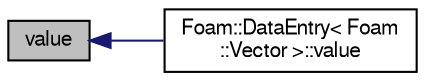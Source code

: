 digraph "value"
{
  bgcolor="transparent";
  edge [fontname="FreeSans",fontsize="10",labelfontname="FreeSans",labelfontsize="10"];
  node [fontname="FreeSans",fontsize="10",shape=record];
  rankdir="LR";
  Node192 [label="value",height=0.2,width=0.4,color="black", fillcolor="grey75", style="filled", fontcolor="black"];
  Node192 -> Node193 [dir="back",color="midnightblue",fontsize="10",style="solid",fontname="FreeSans"];
  Node193 [label="Foam::DataEntry\< Foam\l::Vector \>::value",height=0.2,width=0.4,color="black",URL="$a27662.html#a2f31014f9b90b2431b0e109eedfc42b8",tooltip="Return value as a function of (scalar) independent variable. "];
}
